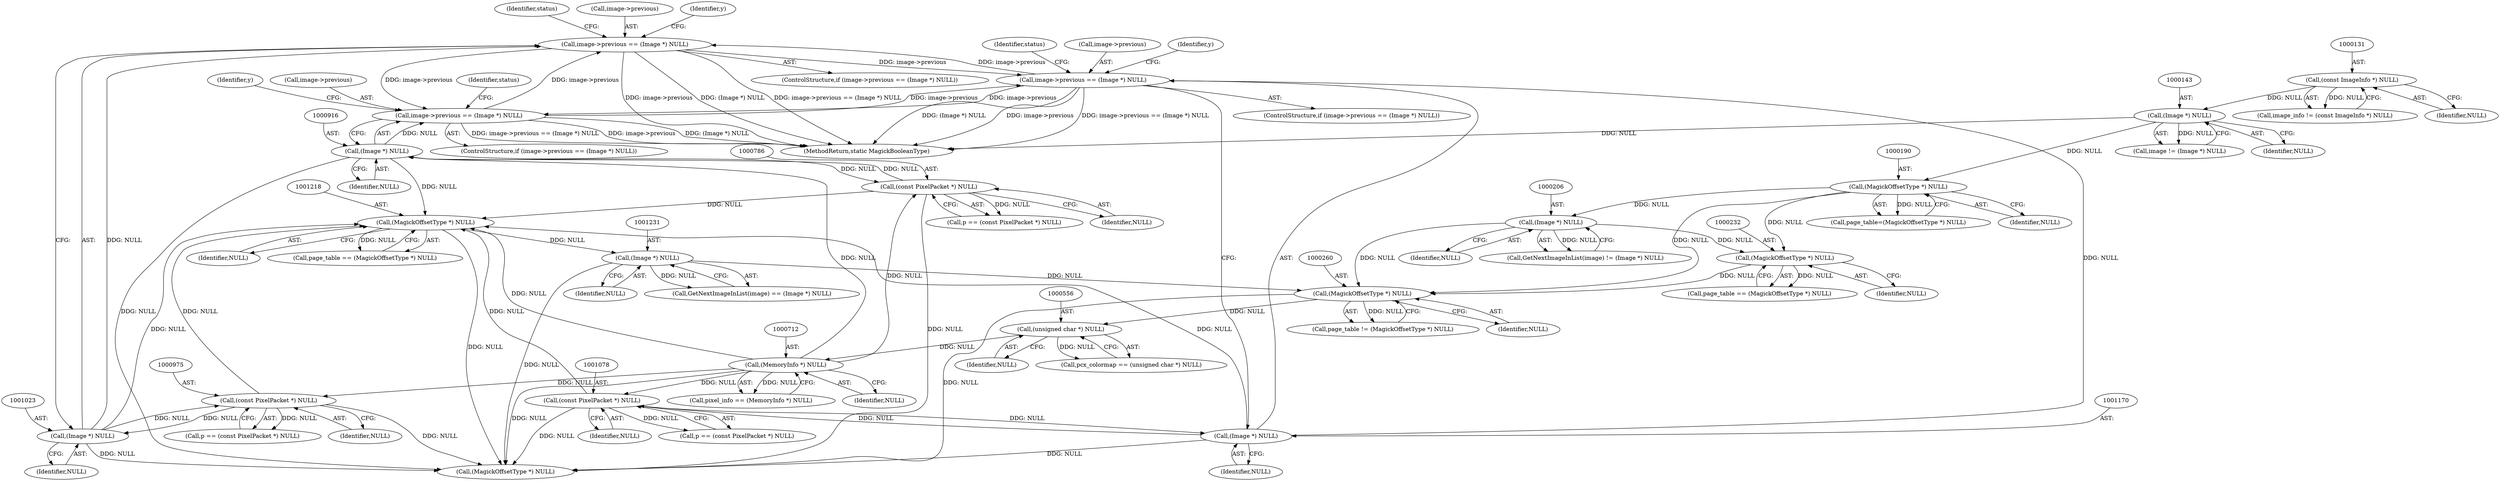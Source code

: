 digraph "0_ImageMagick_560e6e512961008938aa1d1b9aab06347b1c8f9b@pointer" {
"1001018" [label="(Call,image->previous == (Image *) NULL)"];
"1001165" [label="(Call,image->previous == (Image *) NULL)"];
"1001018" [label="(Call,image->previous == (Image *) NULL)"];
"1000911" [label="(Call,image->previous == (Image *) NULL)"];
"1000915" [label="(Call,(Image *) NULL)"];
"1000785" [label="(Call,(const PixelPacket *) NULL)"];
"1000711" [label="(Call,(MemoryInfo *) NULL)"];
"1000555" [label="(Call,(unsigned char *) NULL)"];
"1000259" [label="(Call,(MagickOffsetType *) NULL)"];
"1001230" [label="(Call,(Image *) NULL)"];
"1001217" [label="(Call,(MagickOffsetType *) NULL)"];
"1001022" [label="(Call,(Image *) NULL)"];
"1000974" [label="(Call,(const PixelPacket *) NULL)"];
"1001169" [label="(Call,(Image *) NULL)"];
"1001077" [label="(Call,(const PixelPacket *) NULL)"];
"1000231" [label="(Call,(MagickOffsetType *) NULL)"];
"1000189" [label="(Call,(MagickOffsetType *) NULL)"];
"1000142" [label="(Call,(Image *) NULL)"];
"1000130" [label="(Call,(const ImageInfo *) NULL)"];
"1000205" [label="(Call,(Image *) NULL)"];
"1001166" [label="(Call,image->previous)"];
"1000187" [label="(Call,page_table=(MagickOffsetType *) NULL)"];
"1000130" [label="(Call,(const ImageInfo *) NULL)"];
"1001230" [label="(Call,(Image *) NULL)"];
"1000142" [label="(Call,(Image *) NULL)"];
"1001169" [label="(Call,(Image *) NULL)"];
"1000555" [label="(Call,(unsigned char *) NULL)"];
"1000785" [label="(Call,(const PixelPacket *) NULL)"];
"1000140" [label="(Call,image != (Image *) NULL)"];
"1001217" [label="(Call,(MagickOffsetType *) NULL)"];
"1000751" [label="(Identifier,y)"];
"1001018" [label="(Call,image->previous == (Image *) NULL)"];
"1000783" [label="(Call,p == (const PixelPacket *) NULL)"];
"1000189" [label="(Call,(MagickOffsetType *) NULL)"];
"1001024" [label="(Identifier,NULL)"];
"1000257" [label="(Call,page_table != (MagickOffsetType *) NULL)"];
"1000233" [label="(Identifier,NULL)"];
"1000912" [label="(Call,image->previous)"];
"1000787" [label="(Identifier,NULL)"];
"1001079" [label="(Identifier,NULL)"];
"1001075" [label="(Call,p == (const PixelPacket *) NULL)"];
"1001077" [label="(Call,(const PixelPacket *) NULL)"];
"1001232" [label="(Identifier,NULL)"];
"1000920" [label="(Identifier,status)"];
"1000553" [label="(Call,pcx_colormap == (unsigned char *) NULL)"];
"1000144" [label="(Identifier,NULL)"];
"1000917" [label="(Identifier,NULL)"];
"1000261" [label="(Identifier,NULL)"];
"1000976" [label="(Identifier,NULL)"];
"1001171" [label="(Identifier,NULL)"];
"1000915" [label="(Call,(Image *) NULL)"];
"1001219" [label="(Identifier,NULL)"];
"1001227" [label="(Call,GetNextImageInList(image) == (Image *) NULL)"];
"1000557" [label="(Identifier,NULL)"];
"1001164" [label="(ControlStructure,if (image->previous == (Image *) NULL))"];
"1000132" [label="(Identifier,NULL)"];
"1000229" [label="(Call,page_table == (MagickOffsetType *) NULL)"];
"1000259" [label="(Call,(MagickOffsetType *) NULL)"];
"1001017" [label="(ControlStructure,if (image->previous == (Image *) NULL))"];
"1000128" [label="(Call,image_info != (const ImageInfo *) NULL)"];
"1000911" [label="(Call,image->previous == (Image *) NULL)"];
"1000711" [label="(Call,(MemoryInfo *) NULL)"];
"1000974" [label="(Call,(const PixelPacket *) NULL)"];
"1001058" [label="(Identifier,y)"];
"1000231" [label="(Call,(MagickOffsetType *) NULL)"];
"1001260" [label="(Call,(MagickOffsetType *) NULL)"];
"1001027" [label="(Identifier,status)"];
"1000191" [label="(Identifier,NULL)"];
"1001350" [label="(MethodReturn,static MagickBooleanType)"];
"1001022" [label="(Call,(Image *) NULL)"];
"1000709" [label="(Call,pixel_info == (MemoryInfo *) NULL)"];
"1000207" [label="(Identifier,NULL)"];
"1001215" [label="(Call,page_table == (MagickOffsetType *) NULL)"];
"1001019" [label="(Call,image->previous)"];
"1001174" [label="(Identifier,status)"];
"1000205" [label="(Call,(Image *) NULL)"];
"1000713" [label="(Identifier,NULL)"];
"1000202" [label="(Call,GetNextImageInList(image) != (Image *) NULL)"];
"1001165" [label="(Call,image->previous == (Image *) NULL)"];
"1000910" [label="(ControlStructure,if (image->previous == (Image *) NULL))"];
"1000955" [label="(Identifier,y)"];
"1000972" [label="(Call,p == (const PixelPacket *) NULL)"];
"1001018" -> "1001017"  [label="AST: "];
"1001018" -> "1001022"  [label="CFG: "];
"1001019" -> "1001018"  [label="AST: "];
"1001022" -> "1001018"  [label="AST: "];
"1001027" -> "1001018"  [label="CFG: "];
"1000955" -> "1001018"  [label="CFG: "];
"1001018" -> "1001350"  [label="DDG: image->previous == (Image *) NULL"];
"1001018" -> "1001350"  [label="DDG: image->previous"];
"1001018" -> "1001350"  [label="DDG: (Image *) NULL"];
"1001018" -> "1000911"  [label="DDG: image->previous"];
"1001165" -> "1001018"  [label="DDG: image->previous"];
"1000911" -> "1001018"  [label="DDG: image->previous"];
"1001022" -> "1001018"  [label="DDG: NULL"];
"1001018" -> "1001165"  [label="DDG: image->previous"];
"1001165" -> "1001164"  [label="AST: "];
"1001165" -> "1001169"  [label="CFG: "];
"1001166" -> "1001165"  [label="AST: "];
"1001169" -> "1001165"  [label="AST: "];
"1001174" -> "1001165"  [label="CFG: "];
"1001058" -> "1001165"  [label="CFG: "];
"1001165" -> "1001350"  [label="DDG: image->previous"];
"1001165" -> "1001350"  [label="DDG: image->previous == (Image *) NULL"];
"1001165" -> "1001350"  [label="DDG: (Image *) NULL"];
"1001165" -> "1000911"  [label="DDG: image->previous"];
"1000911" -> "1001165"  [label="DDG: image->previous"];
"1001169" -> "1001165"  [label="DDG: NULL"];
"1000911" -> "1000910"  [label="AST: "];
"1000911" -> "1000915"  [label="CFG: "];
"1000912" -> "1000911"  [label="AST: "];
"1000915" -> "1000911"  [label="AST: "];
"1000920" -> "1000911"  [label="CFG: "];
"1000751" -> "1000911"  [label="CFG: "];
"1000911" -> "1001350"  [label="DDG: image->previous == (Image *) NULL"];
"1000911" -> "1001350"  [label="DDG: image->previous"];
"1000911" -> "1001350"  [label="DDG: (Image *) NULL"];
"1000915" -> "1000911"  [label="DDG: NULL"];
"1000915" -> "1000917"  [label="CFG: "];
"1000916" -> "1000915"  [label="AST: "];
"1000917" -> "1000915"  [label="AST: "];
"1000915" -> "1000785"  [label="DDG: NULL"];
"1000785" -> "1000915"  [label="DDG: NULL"];
"1000711" -> "1000915"  [label="DDG: NULL"];
"1000915" -> "1001217"  [label="DDG: NULL"];
"1000915" -> "1001260"  [label="DDG: NULL"];
"1000785" -> "1000783"  [label="AST: "];
"1000785" -> "1000787"  [label="CFG: "];
"1000786" -> "1000785"  [label="AST: "];
"1000787" -> "1000785"  [label="AST: "];
"1000783" -> "1000785"  [label="CFG: "];
"1000785" -> "1000783"  [label="DDG: NULL"];
"1000711" -> "1000785"  [label="DDG: NULL"];
"1000785" -> "1001217"  [label="DDG: NULL"];
"1000785" -> "1001260"  [label="DDG: NULL"];
"1000711" -> "1000709"  [label="AST: "];
"1000711" -> "1000713"  [label="CFG: "];
"1000712" -> "1000711"  [label="AST: "];
"1000713" -> "1000711"  [label="AST: "];
"1000709" -> "1000711"  [label="CFG: "];
"1000711" -> "1000709"  [label="DDG: NULL"];
"1000555" -> "1000711"  [label="DDG: NULL"];
"1000711" -> "1000974"  [label="DDG: NULL"];
"1000711" -> "1001077"  [label="DDG: NULL"];
"1000711" -> "1001217"  [label="DDG: NULL"];
"1000711" -> "1001260"  [label="DDG: NULL"];
"1000555" -> "1000553"  [label="AST: "];
"1000555" -> "1000557"  [label="CFG: "];
"1000556" -> "1000555"  [label="AST: "];
"1000557" -> "1000555"  [label="AST: "];
"1000553" -> "1000555"  [label="CFG: "];
"1000555" -> "1000553"  [label="DDG: NULL"];
"1000259" -> "1000555"  [label="DDG: NULL"];
"1000259" -> "1000257"  [label="AST: "];
"1000259" -> "1000261"  [label="CFG: "];
"1000260" -> "1000259"  [label="AST: "];
"1000261" -> "1000259"  [label="AST: "];
"1000257" -> "1000259"  [label="CFG: "];
"1000259" -> "1000257"  [label="DDG: NULL"];
"1001230" -> "1000259"  [label="DDG: NULL"];
"1000231" -> "1000259"  [label="DDG: NULL"];
"1000189" -> "1000259"  [label="DDG: NULL"];
"1000205" -> "1000259"  [label="DDG: NULL"];
"1000259" -> "1001260"  [label="DDG: NULL"];
"1001230" -> "1001227"  [label="AST: "];
"1001230" -> "1001232"  [label="CFG: "];
"1001231" -> "1001230"  [label="AST: "];
"1001232" -> "1001230"  [label="AST: "];
"1001227" -> "1001230"  [label="CFG: "];
"1001230" -> "1001227"  [label="DDG: NULL"];
"1001217" -> "1001230"  [label="DDG: NULL"];
"1001230" -> "1001260"  [label="DDG: NULL"];
"1001217" -> "1001215"  [label="AST: "];
"1001217" -> "1001219"  [label="CFG: "];
"1001218" -> "1001217"  [label="AST: "];
"1001219" -> "1001217"  [label="AST: "];
"1001215" -> "1001217"  [label="CFG: "];
"1001217" -> "1001215"  [label="DDG: NULL"];
"1001022" -> "1001217"  [label="DDG: NULL"];
"1001169" -> "1001217"  [label="DDG: NULL"];
"1001077" -> "1001217"  [label="DDG: NULL"];
"1000974" -> "1001217"  [label="DDG: NULL"];
"1001217" -> "1001260"  [label="DDG: NULL"];
"1001022" -> "1001024"  [label="CFG: "];
"1001023" -> "1001022"  [label="AST: "];
"1001024" -> "1001022"  [label="AST: "];
"1001022" -> "1000974"  [label="DDG: NULL"];
"1000974" -> "1001022"  [label="DDG: NULL"];
"1001022" -> "1001260"  [label="DDG: NULL"];
"1000974" -> "1000972"  [label="AST: "];
"1000974" -> "1000976"  [label="CFG: "];
"1000975" -> "1000974"  [label="AST: "];
"1000976" -> "1000974"  [label="AST: "];
"1000972" -> "1000974"  [label="CFG: "];
"1000974" -> "1000972"  [label="DDG: NULL"];
"1000974" -> "1001260"  [label="DDG: NULL"];
"1001169" -> "1001171"  [label="CFG: "];
"1001170" -> "1001169"  [label="AST: "];
"1001171" -> "1001169"  [label="AST: "];
"1001169" -> "1001077"  [label="DDG: NULL"];
"1001077" -> "1001169"  [label="DDG: NULL"];
"1001169" -> "1001260"  [label="DDG: NULL"];
"1001077" -> "1001075"  [label="AST: "];
"1001077" -> "1001079"  [label="CFG: "];
"1001078" -> "1001077"  [label="AST: "];
"1001079" -> "1001077"  [label="AST: "];
"1001075" -> "1001077"  [label="CFG: "];
"1001077" -> "1001075"  [label="DDG: NULL"];
"1001077" -> "1001260"  [label="DDG: NULL"];
"1000231" -> "1000229"  [label="AST: "];
"1000231" -> "1000233"  [label="CFG: "];
"1000232" -> "1000231"  [label="AST: "];
"1000233" -> "1000231"  [label="AST: "];
"1000229" -> "1000231"  [label="CFG: "];
"1000231" -> "1000229"  [label="DDG: NULL"];
"1000189" -> "1000231"  [label="DDG: NULL"];
"1000205" -> "1000231"  [label="DDG: NULL"];
"1000189" -> "1000187"  [label="AST: "];
"1000189" -> "1000191"  [label="CFG: "];
"1000190" -> "1000189"  [label="AST: "];
"1000191" -> "1000189"  [label="AST: "];
"1000187" -> "1000189"  [label="CFG: "];
"1000189" -> "1000187"  [label="DDG: NULL"];
"1000142" -> "1000189"  [label="DDG: NULL"];
"1000189" -> "1000205"  [label="DDG: NULL"];
"1000142" -> "1000140"  [label="AST: "];
"1000142" -> "1000144"  [label="CFG: "];
"1000143" -> "1000142"  [label="AST: "];
"1000144" -> "1000142"  [label="AST: "];
"1000140" -> "1000142"  [label="CFG: "];
"1000142" -> "1001350"  [label="DDG: NULL"];
"1000142" -> "1000140"  [label="DDG: NULL"];
"1000130" -> "1000142"  [label="DDG: NULL"];
"1000130" -> "1000128"  [label="AST: "];
"1000130" -> "1000132"  [label="CFG: "];
"1000131" -> "1000130"  [label="AST: "];
"1000132" -> "1000130"  [label="AST: "];
"1000128" -> "1000130"  [label="CFG: "];
"1000130" -> "1000128"  [label="DDG: NULL"];
"1000205" -> "1000202"  [label="AST: "];
"1000205" -> "1000207"  [label="CFG: "];
"1000206" -> "1000205"  [label="AST: "];
"1000207" -> "1000205"  [label="AST: "];
"1000202" -> "1000205"  [label="CFG: "];
"1000205" -> "1000202"  [label="DDG: NULL"];
}
